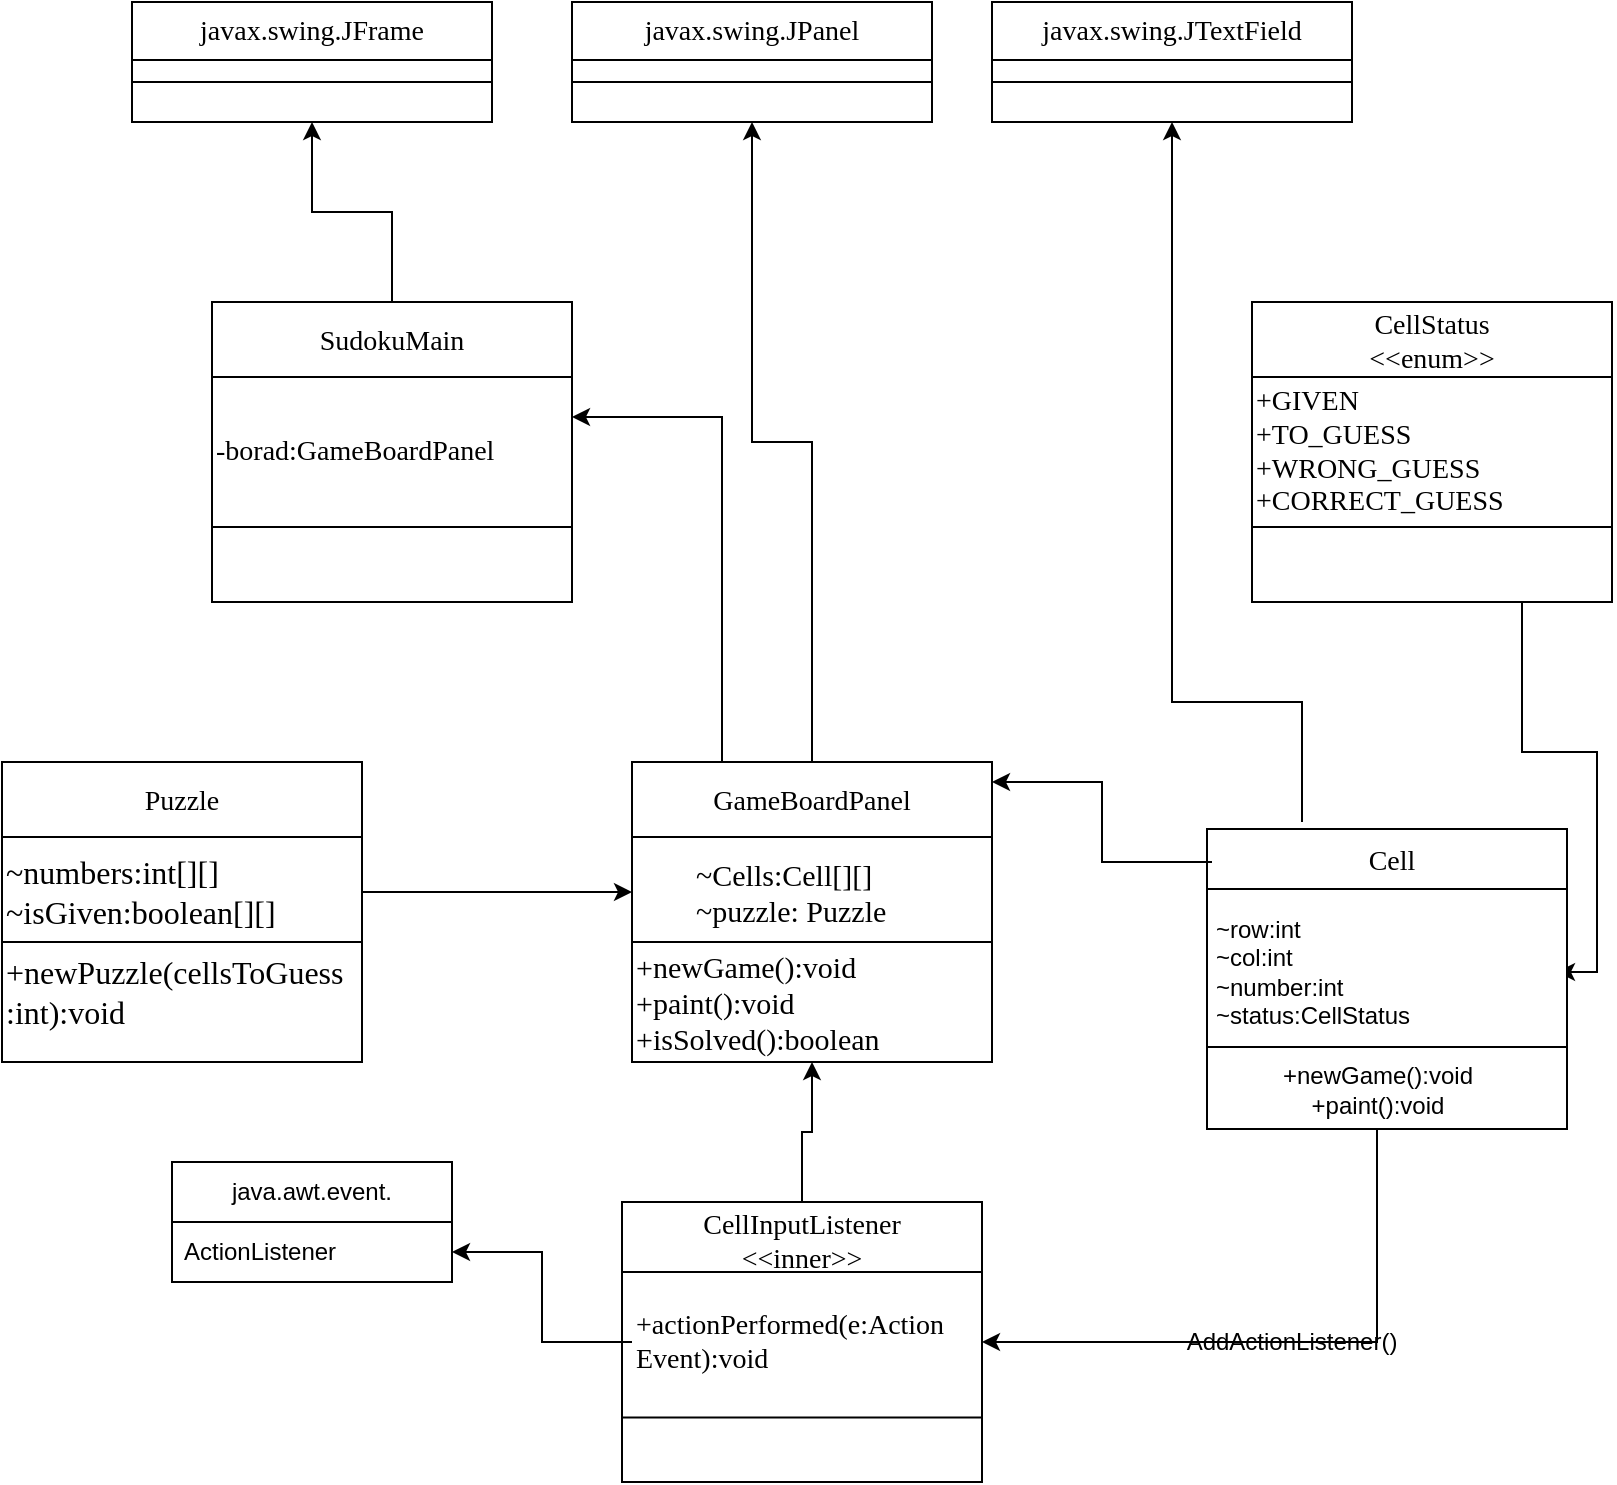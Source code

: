<mxfile version="24.0.7" type="github">
  <diagram name="Page-1" id="ZWRehLtP9DMC1QA5jhXC">
    <mxGraphModel dx="972" dy="548" grid="1" gridSize="10" guides="1" tooltips="1" connect="1" arrows="1" fold="1" page="1" pageScale="1" pageWidth="850" pageHeight="1100" math="0" shadow="0">
      <root>
        <mxCell id="0" />
        <mxCell id="1" parent="0" />
        <mxCell id="KU6yMKdAdcNV7RSqt3Mc-6" value="" style="rounded=0;whiteSpace=wrap;html=1;" parent="1" vertex="1">
          <mxGeometry x="335" y="610" width="180" height="140" as="geometry" />
        </mxCell>
        <mxCell id="KU6yMKdAdcNV7RSqt3Mc-7" value="" style="endArrow=none;html=1;rounded=0;exitX=0;exitY=0.25;exitDx=0;exitDy=0;entryX=1;entryY=0.25;entryDx=0;entryDy=0;" parent="1" source="KU6yMKdAdcNV7RSqt3Mc-6" target="KU6yMKdAdcNV7RSqt3Mc-6" edge="1">
          <mxGeometry width="50" height="50" relative="1" as="geometry">
            <mxPoint x="605" y="880" as="sourcePoint" />
            <mxPoint x="655" y="830" as="targetPoint" />
          </mxGeometry>
        </mxCell>
        <mxCell id="1dYv60Zq_1LRJ3aGBBcX-87" style="edgeStyle=orthogonalEdgeStyle;rounded=0;orthogonalLoop=1;jettySize=auto;html=1;exitX=0.5;exitY=0;exitDx=0;exitDy=0;entryX=0.5;entryY=1;entryDx=0;entryDy=0;" parent="1" source="KU6yMKdAdcNV7RSqt3Mc-8" target="KU6yMKdAdcNV7RSqt3Mc-11" edge="1">
          <mxGeometry relative="1" as="geometry" />
        </mxCell>
        <mxCell id="KU6yMKdAdcNV7RSqt3Mc-8" value="&lt;font face=&quot;Times New Roman&quot; style=&quot;font-size: 14px;&quot;&gt;CellInputListener&lt;br&gt;&lt;/font&gt;&lt;div&gt;&lt;font face=&quot;Times New Roman&quot; style=&quot;font-size: 14px;&quot;&gt;&amp;lt;&amp;lt;inner&amp;gt;&amp;gt;&lt;/font&gt;&lt;/div&gt;" style="text;html=1;strokeColor=none;fillColor=none;align=center;verticalAlign=middle;whiteSpace=wrap;rounded=0;" parent="1" vertex="1">
          <mxGeometry x="335" y="610" width="180" height="40" as="geometry" />
        </mxCell>
        <mxCell id="KU6yMKdAdcNV7RSqt3Mc-9" value="" style="endArrow=none;html=1;rounded=0;exitX=0;exitY=0.75;exitDx=0;exitDy=0;entryX=1;entryY=0.75;entryDx=0;entryDy=0;" parent="1" edge="1">
          <mxGeometry width="50" height="50" relative="1" as="geometry">
            <mxPoint x="335" y="717.75" as="sourcePoint" />
            <mxPoint x="515" y="717.75" as="targetPoint" />
          </mxGeometry>
        </mxCell>
        <mxCell id="yXnc_N9W0ugwfvVK8DqA-9" style="edgeStyle=orthogonalEdgeStyle;rounded=0;orthogonalLoop=1;jettySize=auto;html=1;entryX=1;entryY=0.5;entryDx=0;entryDy=0;" edge="1" parent="1" source="KU6yMKdAdcNV7RSqt3Mc-10" target="yXnc_N9W0ugwfvVK8DqA-6">
          <mxGeometry relative="1" as="geometry" />
        </mxCell>
        <mxCell id="KU6yMKdAdcNV7RSqt3Mc-10" value="&lt;div style=&quot;&quot;&gt;&lt;div&gt;&lt;font face=&quot;Times New Roman&quot;&gt;&lt;span style=&quot;font-size: 14px;&quot;&gt;+actionPerformed(e:Action&lt;/span&gt;&lt;/font&gt;&lt;/div&gt;&lt;div&gt;&lt;font face=&quot;Times New Roman&quot;&gt;&lt;span style=&quot;font-size: 14px;&quot;&gt;Event):void&lt;/span&gt;&lt;/font&gt;&lt;/div&gt;&lt;/div&gt;" style="text;html=1;strokeColor=none;fillColor=none;align=left;verticalAlign=middle;whiteSpace=wrap;rounded=0;" parent="1" vertex="1">
          <mxGeometry x="340" y="650" width="170" height="60" as="geometry" />
        </mxCell>
        <mxCell id="KU6yMKdAdcNV7RSqt3Mc-11" value="" style="rounded=0;whiteSpace=wrap;html=1;" parent="1" vertex="1">
          <mxGeometry x="340" y="390" width="180" height="150" as="geometry" />
        </mxCell>
        <mxCell id="KU6yMKdAdcNV7RSqt3Mc-12" value="" style="endArrow=none;html=1;rounded=0;exitX=0;exitY=0.25;exitDx=0;exitDy=0;entryX=1;entryY=0.25;entryDx=0;entryDy=0;" parent="1" source="KU6yMKdAdcNV7RSqt3Mc-11" target="KU6yMKdAdcNV7RSqt3Mc-11" edge="1">
          <mxGeometry width="50" height="50" relative="1" as="geometry">
            <mxPoint x="610" y="660" as="sourcePoint" />
            <mxPoint x="660" y="610" as="targetPoint" />
          </mxGeometry>
        </mxCell>
        <mxCell id="yXnc_N9W0ugwfvVK8DqA-17" style="edgeStyle=orthogonalEdgeStyle;rounded=0;orthogonalLoop=1;jettySize=auto;html=1;exitX=0.25;exitY=0;exitDx=0;exitDy=0;entryX=1;entryY=0.25;entryDx=0;entryDy=0;" edge="1" parent="1" source="KU6yMKdAdcNV7RSqt3Mc-13" target="yXnc_N9W0ugwfvVK8DqA-15">
          <mxGeometry relative="1" as="geometry" />
        </mxCell>
        <mxCell id="yXnc_N9W0ugwfvVK8DqA-34" style="edgeStyle=orthogonalEdgeStyle;rounded=0;orthogonalLoop=1;jettySize=auto;html=1;entryX=0.5;entryY=1;entryDx=0;entryDy=0;" edge="1" parent="1" source="KU6yMKdAdcNV7RSqt3Mc-13" target="yXnc_N9W0ugwfvVK8DqA-25">
          <mxGeometry relative="1" as="geometry" />
        </mxCell>
        <mxCell id="KU6yMKdAdcNV7RSqt3Mc-13" value="&lt;font face=&quot;Times New Roman&quot; style=&quot;font-size: 14px;&quot;&gt;GameBoardPanel&lt;br&gt;&lt;/font&gt;" style="text;html=1;strokeColor=none;fillColor=none;align=center;verticalAlign=middle;whiteSpace=wrap;rounded=0;" parent="1" vertex="1">
          <mxGeometry x="340" y="390" width="180" height="40" as="geometry" />
        </mxCell>
        <mxCell id="KU6yMKdAdcNV7RSqt3Mc-14" value="" style="endArrow=none;html=1;rounded=0;exitX=0;exitY=0.75;exitDx=0;exitDy=0;entryX=1;entryY=0.75;entryDx=0;entryDy=0;" parent="1" edge="1">
          <mxGeometry width="50" height="50" relative="1" as="geometry">
            <mxPoint x="340" y="480" as="sourcePoint" />
            <mxPoint x="520" y="480" as="targetPoint" />
          </mxGeometry>
        </mxCell>
        <mxCell id="KU6yMKdAdcNV7RSqt3Mc-15" value="&lt;font style=&quot;font-size: 15px;&quot; face=&quot;Times New Roman&quot;&gt;&lt;span style=&quot;white-space: pre;&quot;&gt;&#x9;&lt;/span&gt;~Cells:Cell[][]&lt;/font&gt;&lt;div&gt;&lt;font style=&quot;font-size: 15px;&quot; face=&quot;Times New Roman&quot;&gt;&lt;span style=&quot;white-space: pre;&quot;&gt;&#x9;&lt;/span&gt;~puzzle: Puzzle&lt;br&gt;&lt;/font&gt;&lt;/div&gt;" style="text;html=1;strokeColor=none;fillColor=none;align=left;verticalAlign=middle;whiteSpace=wrap;rounded=0;" parent="1" vertex="1">
          <mxGeometry x="340" y="420" width="180" height="70" as="geometry" />
        </mxCell>
        <mxCell id="_8yFZwngdMzLIjRQkhzj-1" value="" style="rounded=0;whiteSpace=wrap;html=1;" parent="1" vertex="1">
          <mxGeometry x="25" y="390" width="180" height="150" as="geometry" />
        </mxCell>
        <mxCell id="_8yFZwngdMzLIjRQkhzj-2" value="" style="endArrow=none;html=1;rounded=0;exitX=0;exitY=0.25;exitDx=0;exitDy=0;entryX=1;entryY=0.25;entryDx=0;entryDy=0;" parent="1" source="_8yFZwngdMzLIjRQkhzj-1" target="_8yFZwngdMzLIjRQkhzj-1" edge="1">
          <mxGeometry width="50" height="50" relative="1" as="geometry">
            <mxPoint x="295" y="660" as="sourcePoint" />
            <mxPoint x="345" y="610" as="targetPoint" />
          </mxGeometry>
        </mxCell>
        <mxCell id="_8yFZwngdMzLIjRQkhzj-3" value="&lt;font face=&quot;Times New Roman&quot; style=&quot;font-size: 14px;&quot;&gt;Puzzle&lt;br&gt;&lt;/font&gt;" style="text;html=1;strokeColor=none;fillColor=none;align=center;verticalAlign=middle;whiteSpace=wrap;rounded=0;" parent="1" vertex="1">
          <mxGeometry x="25" y="390" width="180" height="40" as="geometry" />
        </mxCell>
        <mxCell id="_8yFZwngdMzLIjRQkhzj-4" value="" style="endArrow=none;html=1;rounded=0;exitX=0;exitY=0.75;exitDx=0;exitDy=0;entryX=1;entryY=0.75;entryDx=0;entryDy=0;" parent="1" edge="1">
          <mxGeometry width="50" height="50" relative="1" as="geometry">
            <mxPoint x="25" y="480" as="sourcePoint" />
            <mxPoint x="205" y="480" as="targetPoint" />
          </mxGeometry>
        </mxCell>
        <mxCell id="1dYv60Zq_1LRJ3aGBBcX-89" style="edgeStyle=orthogonalEdgeStyle;rounded=0;orthogonalLoop=1;jettySize=auto;html=1;entryX=0;entryY=0.5;entryDx=0;entryDy=0;" parent="1" source="_8yFZwngdMzLIjRQkhzj-6" target="KU6yMKdAdcNV7RSqt3Mc-15" edge="1">
          <mxGeometry relative="1" as="geometry" />
        </mxCell>
        <mxCell id="_8yFZwngdMzLIjRQkhzj-6" value="&lt;div&gt;&lt;font style=&quot;font-size: 16px;&quot; face=&quot;Times New Roman&quot;&gt;~numbers:int[][]&lt;/font&gt;&lt;/div&gt;&lt;div&gt;&lt;font style=&quot;font-size: 16px;&quot; face=&quot;Times New Roman&quot;&gt;~isGiven:boolean[][]&lt;/font&gt;&lt;/div&gt;" style="text;html=1;strokeColor=none;fillColor=none;align=left;verticalAlign=middle;whiteSpace=wrap;rounded=0;" parent="1" vertex="1">
          <mxGeometry x="25" y="420" width="180" height="70" as="geometry" />
        </mxCell>
        <mxCell id="yXnc_N9W0ugwfvVK8DqA-16" style="edgeStyle=orthogonalEdgeStyle;rounded=0;orthogonalLoop=1;jettySize=auto;html=1;exitX=0.75;exitY=1;exitDx=0;exitDy=0;entryX=1;entryY=0.5;entryDx=0;entryDy=0;" edge="1" parent="1" source="1dYv60Zq_1LRJ3aGBBcX-19" target="1dYv60Zq_1LRJ3aGBBcX-81">
          <mxGeometry relative="1" as="geometry" />
        </mxCell>
        <mxCell id="1dYv60Zq_1LRJ3aGBBcX-19" value="" style="rounded=0;whiteSpace=wrap;html=1;" parent="1" vertex="1">
          <mxGeometry x="650" y="160" width="180" height="150" as="geometry" />
        </mxCell>
        <mxCell id="1dYv60Zq_1LRJ3aGBBcX-20" value="" style="endArrow=none;html=1;rounded=0;exitX=0;exitY=0.25;exitDx=0;exitDy=0;entryX=1;entryY=0.25;entryDx=0;entryDy=0;" parent="1" source="1dYv60Zq_1LRJ3aGBBcX-19" target="1dYv60Zq_1LRJ3aGBBcX-19" edge="1">
          <mxGeometry width="50" height="50" relative="1" as="geometry">
            <mxPoint x="920" y="430" as="sourcePoint" />
            <mxPoint x="970" y="380" as="targetPoint" />
          </mxGeometry>
        </mxCell>
        <mxCell id="1dYv60Zq_1LRJ3aGBBcX-21" value="&lt;font face=&quot;Times New Roman&quot; style=&quot;font-size: 14px;&quot;&gt;CellStatus&lt;br&gt;&lt;/font&gt;&lt;div&gt;&lt;font face=&quot;Times New Roman&quot; style=&quot;font-size: 14px;&quot;&gt;&amp;lt;&amp;lt;enum&amp;gt;&amp;gt;&lt;/font&gt;&lt;/div&gt;" style="text;html=1;strokeColor=none;fillColor=none;align=center;verticalAlign=middle;whiteSpace=wrap;rounded=0;" parent="1" vertex="1">
          <mxGeometry x="650" y="160" width="180" height="40" as="geometry" />
        </mxCell>
        <mxCell id="1dYv60Zq_1LRJ3aGBBcX-22" value="" style="endArrow=none;html=1;rounded=0;exitX=0;exitY=0.75;exitDx=0;exitDy=0;entryX=1;entryY=0.75;entryDx=0;entryDy=0;" parent="1" source="1dYv60Zq_1LRJ3aGBBcX-19" target="1dYv60Zq_1LRJ3aGBBcX-19" edge="1">
          <mxGeometry width="50" height="50" relative="1" as="geometry">
            <mxPoint x="920" y="430" as="sourcePoint" />
            <mxPoint x="970" y="380" as="targetPoint" />
          </mxGeometry>
        </mxCell>
        <mxCell id="1dYv60Zq_1LRJ3aGBBcX-23" value="&lt;div style=&quot;&quot;&gt;&lt;div&gt;&lt;font face=&quot;Times New Roman&quot;&gt;&lt;span style=&quot;font-size: 14px;&quot;&gt;+GIVEN&lt;/span&gt;&lt;/font&gt;&lt;/div&gt;&lt;div&gt;&lt;font face=&quot;Times New Roman&quot;&gt;&lt;span style=&quot;font-size: 14px;&quot;&gt;+TO_GUESS&lt;/span&gt;&lt;/font&gt;&lt;/div&gt;&lt;div&gt;&lt;font face=&quot;Times New Roman&quot;&gt;&lt;span style=&quot;font-size: 14px;&quot;&gt;+WRONG_GUESS&lt;/span&gt;&lt;/font&gt;&lt;/div&gt;&lt;div&gt;&lt;font face=&quot;Times New Roman&quot;&gt;&lt;span style=&quot;font-size: 14px;&quot;&gt;+CORRECT_GUESS&lt;/span&gt;&lt;/font&gt;&lt;/div&gt;&lt;/div&gt;" style="text;html=1;strokeColor=none;fillColor=none;align=left;verticalAlign=middle;whiteSpace=wrap;rounded=0;" parent="1" vertex="1">
          <mxGeometry x="650" y="200" width="180" height="70" as="geometry" />
        </mxCell>
        <mxCell id="1dYv60Zq_1LRJ3aGBBcX-77" value="" style="rounded=0;whiteSpace=wrap;html=1;" parent="1" vertex="1">
          <mxGeometry x="627.5" y="423.5" width="180" height="150" as="geometry" />
        </mxCell>
        <mxCell id="1dYv60Zq_1LRJ3aGBBcX-78" value="" style="endArrow=none;html=1;rounded=0;exitX=0;exitY=0.25;exitDx=0;exitDy=0;entryX=1;entryY=0.25;entryDx=0;entryDy=0;" parent="1" edge="1">
          <mxGeometry width="50" height="50" relative="1" as="geometry">
            <mxPoint x="627.5" y="453.5" as="sourcePoint" />
            <mxPoint x="807.5" y="453.5" as="targetPoint" />
          </mxGeometry>
        </mxCell>
        <mxCell id="yXnc_N9W0ugwfvVK8DqA-4" style="edgeStyle=orthogonalEdgeStyle;rounded=0;orthogonalLoop=1;jettySize=auto;html=1;entryX=1;entryY=0.25;entryDx=0;entryDy=0;" edge="1" parent="1" source="1dYv60Zq_1LRJ3aGBBcX-79" target="KU6yMKdAdcNV7RSqt3Mc-13">
          <mxGeometry relative="1" as="geometry" />
        </mxCell>
        <mxCell id="yXnc_N9W0ugwfvVK8DqA-33" style="edgeStyle=orthogonalEdgeStyle;rounded=0;orthogonalLoop=1;jettySize=auto;html=1;exitX=0.25;exitY=0;exitDx=0;exitDy=0;" edge="1" parent="1" source="1dYv60Zq_1LRJ3aGBBcX-79" target="yXnc_N9W0ugwfvVK8DqA-29">
          <mxGeometry relative="1" as="geometry">
            <Array as="points">
              <mxPoint x="675" y="360" />
              <mxPoint x="610" y="360" />
            </Array>
          </mxGeometry>
        </mxCell>
        <mxCell id="1dYv60Zq_1LRJ3aGBBcX-79" value="&lt;font face=&quot;Times New Roman&quot; style=&quot;font-size: 14px;&quot;&gt;Cell&lt;br&gt;&lt;/font&gt;" style="text;html=1;strokeColor=none;fillColor=none;align=center;verticalAlign=middle;whiteSpace=wrap;rounded=0;" parent="1" vertex="1">
          <mxGeometry x="630" y="420" width="180" height="40" as="geometry" />
        </mxCell>
        <mxCell id="1dYv60Zq_1LRJ3aGBBcX-80" value="" style="endArrow=none;html=1;rounded=0;exitX=0;exitY=0.75;exitDx=0;exitDy=0;entryX=1;entryY=0.75;entryDx=0;entryDy=0;" parent="1" edge="1">
          <mxGeometry width="50" height="50" relative="1" as="geometry">
            <mxPoint x="627.5" y="532.5" as="sourcePoint" />
            <mxPoint x="807.5" y="532.5" as="targetPoint" />
          </mxGeometry>
        </mxCell>
        <mxCell id="1dYv60Zq_1LRJ3aGBBcX-81" value="~row:int&lt;div&gt;~col:int&lt;/div&gt;&lt;div&gt;~number:int&lt;/div&gt;&lt;div&gt;~status:CellStatus&lt;/div&gt;" style="text;html=1;strokeColor=none;fillColor=none;align=left;verticalAlign=middle;whiteSpace=wrap;rounded=0;" parent="1" vertex="1">
          <mxGeometry x="630" y="460" width="172.5" height="70" as="geometry" />
        </mxCell>
        <mxCell id="yXnc_N9W0ugwfvVK8DqA-37" style="edgeStyle=orthogonalEdgeStyle;rounded=0;orthogonalLoop=1;jettySize=auto;html=1;entryX=1;entryY=0.5;entryDx=0;entryDy=0;" edge="1" parent="1" source="1dYv60Zq_1LRJ3aGBBcX-82" target="KU6yMKdAdcNV7RSqt3Mc-6">
          <mxGeometry relative="1" as="geometry">
            <Array as="points">
              <mxPoint x="713" y="680" />
            </Array>
          </mxGeometry>
        </mxCell>
        <mxCell id="1dYv60Zq_1LRJ3aGBBcX-82" value="+newGame():void&lt;div&gt;+paint():void&lt;/div&gt;" style="text;html=1;strokeColor=none;fillColor=none;align=center;verticalAlign=middle;whiteSpace=wrap;rounded=0;" parent="1" vertex="1">
          <mxGeometry x="627.5" y="533.5" width="170" height="40" as="geometry" />
        </mxCell>
        <mxCell id="yXnc_N9W0ugwfvVK8DqA-1" value="&lt;div&gt;&lt;font style=&quot;font-size: 15px;&quot; face=&quot;Times New Roman&quot;&gt;+newGame():void&lt;/font&gt;&lt;/div&gt;&lt;div&gt;&lt;font style=&quot;font-size: 15px;&quot; face=&quot;Times New Roman&quot;&gt;+paint():void&lt;/font&gt;&lt;/div&gt;&lt;div&gt;&lt;font style=&quot;font-size: 15px;&quot; face=&quot;Times New Roman&quot;&gt;+isSolved():boolean&lt;/font&gt;&lt;/div&gt;" style="text;html=1;strokeColor=none;fillColor=none;align=left;verticalAlign=middle;whiteSpace=wrap;rounded=0;" vertex="1" parent="1">
          <mxGeometry x="340" y="480" width="180" height="60" as="geometry" />
        </mxCell>
        <mxCell id="yXnc_N9W0ugwfvVK8DqA-2" value="&lt;div&gt;&lt;font face=&quot;Times New Roman&quot;&gt;&lt;span style=&quot;font-size: 16px;&quot;&gt;+newPuzzle(cellsToGuess&lt;/span&gt;&lt;/font&gt;&lt;/div&gt;&lt;div&gt;&lt;font face=&quot;Times New Roman&quot;&gt;&lt;span style=&quot;font-size: 16px;&quot;&gt;:int):void&lt;/span&gt;&lt;/font&gt;&lt;/div&gt;" style="text;html=1;strokeColor=none;fillColor=none;align=left;verticalAlign=middle;whiteSpace=wrap;rounded=0;" vertex="1" parent="1">
          <mxGeometry x="25" y="470" width="180" height="70" as="geometry" />
        </mxCell>
        <mxCell id="yXnc_N9W0ugwfvVK8DqA-5" value="java.awt.event." style="swimlane;fontStyle=0;childLayout=stackLayout;horizontal=1;startSize=30;horizontalStack=0;resizeParent=1;resizeParentMax=0;resizeLast=0;collapsible=1;marginBottom=0;whiteSpace=wrap;html=1;" vertex="1" parent="1">
          <mxGeometry x="110" y="590" width="140" height="60" as="geometry" />
        </mxCell>
        <mxCell id="yXnc_N9W0ugwfvVK8DqA-6" value="ActionListener" style="text;strokeColor=none;fillColor=none;align=left;verticalAlign=middle;spacingLeft=4;spacingRight=4;overflow=hidden;points=[[0,0.5],[1,0.5]];portConstraint=eastwest;rotatable=0;whiteSpace=wrap;html=1;" vertex="1" parent="yXnc_N9W0ugwfvVK8DqA-5">
          <mxGeometry y="30" width="140" height="30" as="geometry" />
        </mxCell>
        <mxCell id="yXnc_N9W0ugwfvVK8DqA-11" value="" style="rounded=0;whiteSpace=wrap;html=1;" vertex="1" parent="1">
          <mxGeometry x="130" y="160" width="180" height="150" as="geometry" />
        </mxCell>
        <mxCell id="yXnc_N9W0ugwfvVK8DqA-12" value="" style="endArrow=none;html=1;rounded=0;exitX=0;exitY=0.25;exitDx=0;exitDy=0;entryX=1;entryY=0.25;entryDx=0;entryDy=0;" edge="1" parent="1" source="yXnc_N9W0ugwfvVK8DqA-11" target="yXnc_N9W0ugwfvVK8DqA-11">
          <mxGeometry width="50" height="50" relative="1" as="geometry">
            <mxPoint x="400" y="430" as="sourcePoint" />
            <mxPoint x="450" y="380" as="targetPoint" />
          </mxGeometry>
        </mxCell>
        <mxCell id="yXnc_N9W0ugwfvVK8DqA-35" style="edgeStyle=orthogonalEdgeStyle;rounded=0;orthogonalLoop=1;jettySize=auto;html=1;entryX=0.5;entryY=1;entryDx=0;entryDy=0;" edge="1" parent="1" source="yXnc_N9W0ugwfvVK8DqA-13" target="yXnc_N9W0ugwfvVK8DqA-18">
          <mxGeometry relative="1" as="geometry" />
        </mxCell>
        <mxCell id="yXnc_N9W0ugwfvVK8DqA-13" value="&lt;font face=&quot;Times New Roman&quot;&gt;&lt;span style=&quot;font-size: 14px;&quot;&gt;SudokuMain&lt;/span&gt;&lt;/font&gt;" style="text;html=1;strokeColor=none;fillColor=none;align=center;verticalAlign=middle;whiteSpace=wrap;rounded=0;" vertex="1" parent="1">
          <mxGeometry x="130" y="160" width="180" height="40" as="geometry" />
        </mxCell>
        <mxCell id="yXnc_N9W0ugwfvVK8DqA-14" value="" style="endArrow=none;html=1;rounded=0;exitX=0;exitY=0.75;exitDx=0;exitDy=0;entryX=1;entryY=0.75;entryDx=0;entryDy=0;" edge="1" parent="1" source="yXnc_N9W0ugwfvVK8DqA-11" target="yXnc_N9W0ugwfvVK8DqA-11">
          <mxGeometry width="50" height="50" relative="1" as="geometry">
            <mxPoint x="400" y="430" as="sourcePoint" />
            <mxPoint x="450" y="380" as="targetPoint" />
          </mxGeometry>
        </mxCell>
        <mxCell id="yXnc_N9W0ugwfvVK8DqA-15" value="&lt;div style=&quot;&quot;&gt;&lt;div&gt;&lt;font face=&quot;Times New Roman&quot;&gt;&lt;span style=&quot;font-size: 14px;&quot;&gt;-borad:GameBoardPanel&lt;/span&gt;&lt;/font&gt;&lt;/div&gt;&lt;/div&gt;" style="text;html=1;strokeColor=none;fillColor=none;align=left;verticalAlign=middle;whiteSpace=wrap;rounded=0;" vertex="1" parent="1">
          <mxGeometry x="130" y="200" width="180" height="70" as="geometry" />
        </mxCell>
        <mxCell id="yXnc_N9W0ugwfvVK8DqA-18" value="" style="rounded=0;whiteSpace=wrap;html=1;" vertex="1" parent="1">
          <mxGeometry x="90" y="10" width="180" height="60" as="geometry" />
        </mxCell>
        <mxCell id="yXnc_N9W0ugwfvVK8DqA-19" value="" style="endArrow=none;html=1;rounded=0;exitX=0;exitY=0.25;exitDx=0;exitDy=0;entryX=1;entryY=0.25;entryDx=0;entryDy=0;" edge="1" parent="1">
          <mxGeometry width="50" height="50" relative="1" as="geometry">
            <mxPoint x="90" y="39" as="sourcePoint" />
            <mxPoint x="270" y="39" as="targetPoint" />
          </mxGeometry>
        </mxCell>
        <mxCell id="yXnc_N9W0ugwfvVK8DqA-20" value="&lt;font face=&quot;Times New Roman&quot;&gt;&lt;span style=&quot;font-size: 14px;&quot;&gt;javax.swing.JFrame&lt;/span&gt;&lt;/font&gt;" style="text;html=1;strokeColor=none;fillColor=none;align=center;verticalAlign=middle;whiteSpace=wrap;rounded=0;" vertex="1" parent="1">
          <mxGeometry x="90" y="10" width="180" height="30" as="geometry" />
        </mxCell>
        <mxCell id="yXnc_N9W0ugwfvVK8DqA-21" value="" style="endArrow=none;html=1;rounded=0;exitX=0;exitY=0.75;exitDx=0;exitDy=0;entryX=1;entryY=0.75;entryDx=0;entryDy=0;" edge="1" parent="1">
          <mxGeometry width="50" height="50" relative="1" as="geometry">
            <mxPoint x="90" y="50" as="sourcePoint" />
            <mxPoint x="270" y="50" as="targetPoint" />
          </mxGeometry>
        </mxCell>
        <mxCell id="yXnc_N9W0ugwfvVK8DqA-25" value="" style="rounded=0;whiteSpace=wrap;html=1;" vertex="1" parent="1">
          <mxGeometry x="310" y="10" width="180" height="60" as="geometry" />
        </mxCell>
        <mxCell id="yXnc_N9W0ugwfvVK8DqA-26" value="" style="endArrow=none;html=1;rounded=0;exitX=0;exitY=0.25;exitDx=0;exitDy=0;entryX=1;entryY=0.25;entryDx=0;entryDy=0;" edge="1" parent="1">
          <mxGeometry width="50" height="50" relative="1" as="geometry">
            <mxPoint x="310" y="39" as="sourcePoint" />
            <mxPoint x="490" y="39" as="targetPoint" />
          </mxGeometry>
        </mxCell>
        <mxCell id="yXnc_N9W0ugwfvVK8DqA-27" value="&lt;font face=&quot;Times New Roman&quot;&gt;&lt;span style=&quot;font-size: 14px;&quot;&gt;javax.swing.JPanel&lt;/span&gt;&lt;/font&gt;&lt;span style=&quot;color: rgba(0, 0, 0, 0); font-family: monospace; font-size: 0px; text-align: start; text-wrap: nowrap;&quot;&gt;%3CmxGraphModel%3E%3Croot%3E%3CmxCell%20id%3D%220%22%2F%3E%3CmxCell%20id%3D%221%22%20parent%3D%220%22%2F%3E%3CmxCell%20id%3D%222%22%20value%3D%22%22%20style%3D%22rounded%3D0%3BwhiteSpace%3Dwrap%3Bhtml%3D1%3B%22%20vertex%3D%221%22%20parent%3D%221%22%3E%3CmxGeometry%20x%3D%2290%22%20y%3D%2210%22%20width%3D%22180%22%20height%3D%2260%22%20as%3D%22geometry%22%2F%3E%3C%2FmxCell%3E%3CmxCell%20id%3D%223%22%20value%3D%22%22%20style%3D%22endArrow%3Dnone%3Bhtml%3D1%3Brounded%3D0%3BexitX%3D0%3BexitY%3D0.25%3BexitDx%3D0%3BexitDy%3D0%3BentryX%3D1%3BentryY%3D0.25%3BentryDx%3D0%3BentryDy%3D0%3B%22%20edge%3D%221%22%20parent%3D%221%22%3E%3CmxGeometry%20width%3D%2250%22%20height%3D%2250%22%20relative%3D%221%22%20as%3D%22geometry%22%3E%3CmxPoint%20x%3D%2290%22%20y%3D%2239%22%20as%3D%22sourcePoint%22%2F%3E%3CmxPoint%20x%3D%22270%22%20y%3D%2239%22%20as%3D%22targetPoint%22%2F%3E%3C%2FmxGeometry%3E%3C%2FmxCell%3E%3CmxCell%20id%3D%224%22%20value%3D%22%26lt%3Bfont%20face%3D%26quot%3BTimes%20New%20Roman%26quot%3B%26gt%3B%26lt%3Bspan%20style%3D%26quot%3Bfont-size%3A%2014px%3B%26quot%3B%26gt%3Bjavax.swing.JFrame%26lt%3B%2Fspan%26gt%3B%26lt%3B%2Ffont%26gt%3B%22%20style%3D%22text%3Bhtml%3D1%3BstrokeColor%3Dnone%3BfillColor%3Dnone%3Balign%3Dcenter%3BverticalAlign%3Dmiddle%3BwhiteSpace%3Dwrap%3Brounded%3D0%3B%22%20vertex%3D%221%22%20parent%3D%221%22%3E%3CmxGeometry%20x%3D%2290%22%20y%3D%2210%22%20width%3D%22180%22%20height%3D%2230%22%20as%3D%22geometry%22%2F%3E%3C%2FmxCell%3E%3CmxCell%20id%3D%225%22%20value%3D%22%22%20style%3D%22endArrow%3Dnone%3Bhtml%3D1%3Brounded%3D0%3BexitX%3D0%3BexitY%3D0.75%3BexitDx%3D0%3BexitDy%3D0%3BentryX%3D1%3BentryY%3D0.75%3BentryDx%3D0%3BentryDy%3D0%3B%22%20edge%3D%221%22%20parent%3D%221%22%3E%3CmxGeometry%20width%3D%2250%22%20height%3D%2250%22%20relative%3D%221%22%20as%3D%22geometry%22%3E%3CmxPoint%20x%3D%2290%22%20y%3D%2250%22%20as%3D%22sourcePoint%22%2F%3E%3CmxPoint%20x%3D%22270%22%20y%3D%2250%22%20as%3D%22targetPoint%22%2F%3E%3C%2FmxGeometry%3E%3C%2FmxCell%3E%3C%2Froot%3E%3C%2FmxGraphModel%3E&lt;/span&gt;" style="text;html=1;strokeColor=none;fillColor=none;align=center;verticalAlign=middle;whiteSpace=wrap;rounded=0;" vertex="1" parent="1">
          <mxGeometry x="310" y="10" width="180" height="30" as="geometry" />
        </mxCell>
        <mxCell id="yXnc_N9W0ugwfvVK8DqA-28" value="" style="endArrow=none;html=1;rounded=0;exitX=0;exitY=0.75;exitDx=0;exitDy=0;entryX=1;entryY=0.75;entryDx=0;entryDy=0;" edge="1" parent="1">
          <mxGeometry width="50" height="50" relative="1" as="geometry">
            <mxPoint x="310" y="50" as="sourcePoint" />
            <mxPoint x="490" y="50" as="targetPoint" />
          </mxGeometry>
        </mxCell>
        <mxCell id="yXnc_N9W0ugwfvVK8DqA-29" value="" style="rounded=0;whiteSpace=wrap;html=1;" vertex="1" parent="1">
          <mxGeometry x="520" y="10" width="180" height="60" as="geometry" />
        </mxCell>
        <mxCell id="yXnc_N9W0ugwfvVK8DqA-30" value="" style="endArrow=none;html=1;rounded=0;exitX=0;exitY=0.25;exitDx=0;exitDy=0;entryX=1;entryY=0.25;entryDx=0;entryDy=0;" edge="1" parent="1">
          <mxGeometry width="50" height="50" relative="1" as="geometry">
            <mxPoint x="520" y="39" as="sourcePoint" />
            <mxPoint x="700" y="39" as="targetPoint" />
          </mxGeometry>
        </mxCell>
        <mxCell id="yXnc_N9W0ugwfvVK8DqA-31" value="&lt;font face=&quot;Times New Roman&quot;&gt;&lt;span style=&quot;font-size: 14px;&quot;&gt;javax.swing.JTextField&lt;/span&gt;&lt;/font&gt;" style="text;html=1;strokeColor=none;fillColor=none;align=center;verticalAlign=middle;whiteSpace=wrap;rounded=0;" vertex="1" parent="1">
          <mxGeometry x="520" y="10" width="180" height="30" as="geometry" />
        </mxCell>
        <mxCell id="yXnc_N9W0ugwfvVK8DqA-32" value="" style="endArrow=none;html=1;rounded=0;exitX=0;exitY=0.75;exitDx=0;exitDy=0;entryX=1;entryY=0.75;entryDx=0;entryDy=0;" edge="1" parent="1">
          <mxGeometry width="50" height="50" relative="1" as="geometry">
            <mxPoint x="520" y="50" as="sourcePoint" />
            <mxPoint x="700" y="50" as="targetPoint" />
          </mxGeometry>
        </mxCell>
        <mxCell id="yXnc_N9W0ugwfvVK8DqA-36" value="AddActionListener()" style="text;html=1;align=center;verticalAlign=middle;whiteSpace=wrap;rounded=0;" vertex="1" parent="1">
          <mxGeometry x="640" y="665" width="60" height="30" as="geometry" />
        </mxCell>
      </root>
    </mxGraphModel>
  </diagram>
</mxfile>
